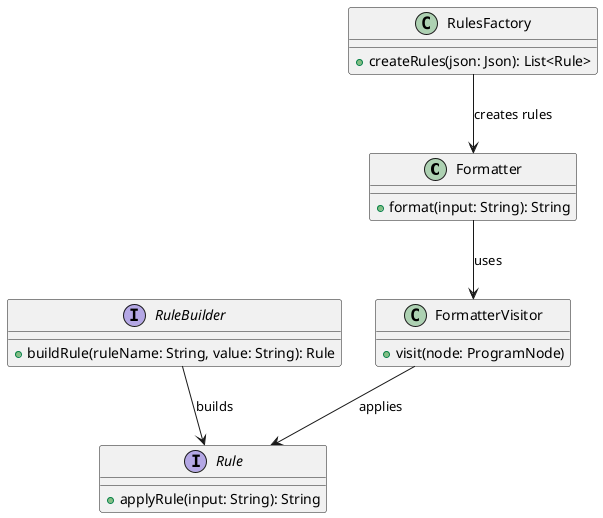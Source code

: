 @startuml
class Formatter {
    + format(input: String): String
}

class FormatterVisitor {
    + visit(node: ProgramNode)
}

class RulesFactory {
    + createRules(json: Json): List<Rule>
}

interface Rule {
    + applyRule(input: String): String
}

interface RuleBuilder {
    + buildRule(ruleName: String, value: String): Rule
}

Formatter --> FormatterVisitor : uses
RulesFactory --> Formatter : creates rules

RuleBuilder --> Rule : builds
FormatterVisitor --> Rule: applies

@enduml